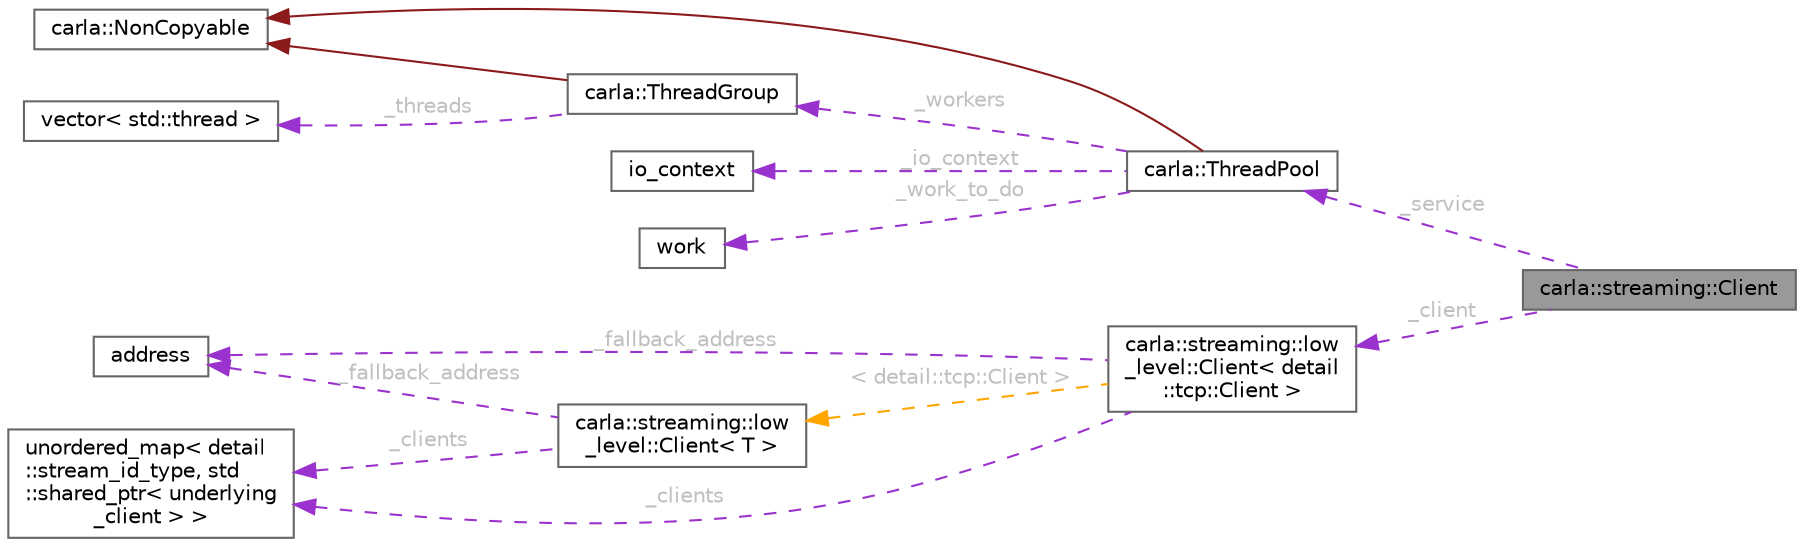 digraph "carla::streaming::Client"
{
 // INTERACTIVE_SVG=YES
 // LATEX_PDF_SIZE
  bgcolor="transparent";
  edge [fontname=Helvetica,fontsize=10,labelfontname=Helvetica,labelfontsize=10];
  node [fontname=Helvetica,fontsize=10,shape=box,height=0.2,width=0.4];
  rankdir="LR";
  Node1 [id="Node000001",label="carla::streaming::Client",height=0.2,width=0.4,color="gray40", fillcolor="grey60", style="filled", fontcolor="black",tooltip="A client able to subscribe to multiple streams."];
  Node2 -> Node1 [id="edge1_Node000001_Node000002",dir="back",color="darkorchid3",style="dashed",tooltip=" ",label=" _service",fontcolor="grey" ];
  Node2 [id="Node000002",label="carla::ThreadPool",height=0.2,width=0.4,color="gray40", fillcolor="white", style="filled",URL="$da/d72/classcarla_1_1ThreadPool.html",tooltip="A thread pool based on Boost.Asio's io context."];
  Node3 -> Node2 [id="edge2_Node000002_Node000003",dir="back",color="firebrick4",style="solid",tooltip=" "];
  Node3 [id="Node000003",label="carla::NonCopyable",height=0.2,width=0.4,color="gray40", fillcolor="white", style="filled",URL="$d4/d8b/classcarla_1_1NonCopyable.html",tooltip="Inherit (privately) to suppress copy/move construction and assignment."];
  Node4 -> Node2 [id="edge3_Node000002_Node000004",dir="back",color="darkorchid3",style="dashed",tooltip=" ",label=" _io_context",fontcolor="grey" ];
  Node4 [id="Node000004",label="io_context",height=0.2,width=0.4,color="gray40", fillcolor="white", style="filled",tooltip=" "];
  Node5 -> Node2 [id="edge4_Node000002_Node000005",dir="back",color="darkorchid3",style="dashed",tooltip=" ",label=" _work_to_do",fontcolor="grey" ];
  Node5 [id="Node000005",label="work",height=0.2,width=0.4,color="gray40", fillcolor="white", style="filled",tooltip=" "];
  Node6 -> Node2 [id="edge5_Node000002_Node000006",dir="back",color="darkorchid3",style="dashed",tooltip=" ",label=" _workers",fontcolor="grey" ];
  Node6 [id="Node000006",label="carla::ThreadGroup",height=0.2,width=0.4,color="gray40", fillcolor="white", style="filled",URL="$db/d71/classcarla_1_1ThreadGroup.html",tooltip=" "];
  Node3 -> Node6 [id="edge6_Node000006_Node000003",dir="back",color="firebrick4",style="solid",tooltip=" "];
  Node7 -> Node6 [id="edge7_Node000006_Node000007",dir="back",color="darkorchid3",style="dashed",tooltip=" ",label=" _threads",fontcolor="grey" ];
  Node7 [id="Node000007",label="vector\< std::thread \>",height=0.2,width=0.4,color="gray40", fillcolor="white", style="filled",tooltip=" "];
  Node8 -> Node1 [id="edge8_Node000001_Node000008",dir="back",color="darkorchid3",style="dashed",tooltip=" ",label=" _client",fontcolor="grey" ];
  Node8 [id="Node000008",label="carla::streaming::low\l_level::Client\< detail\l::tcp::Client \>",height=0.2,width=0.4,color="gray40", fillcolor="white", style="filled",URL="$da/d83/classcarla_1_1streaming_1_1low__level_1_1Client.html",tooltip=" "];
  Node9 -> Node8 [id="edge9_Node000008_Node000009",dir="back",color="darkorchid3",style="dashed",tooltip=" ",label=" _fallback_address",fontcolor="grey" ];
  Node9 [id="Node000009",label="address",height=0.2,width=0.4,color="gray40", fillcolor="white", style="filled",tooltip=" "];
  Node10 -> Node8 [id="edge10_Node000008_Node000010",dir="back",color="darkorchid3",style="dashed",tooltip=" ",label=" _clients",fontcolor="grey" ];
  Node10 [id="Node000010",label="unordered_map\< detail\l::stream_id_type, std\l::shared_ptr\< underlying\l_client \> \>",height=0.2,width=0.4,color="gray40", fillcolor="white", style="filled",tooltip=" "];
  Node11 -> Node8 [id="edge11_Node000008_Node000011",dir="back",color="orange",style="dashed",tooltip=" ",label=" \< detail::tcp::Client \>",fontcolor="grey" ];
  Node11 [id="Node000011",label="carla::streaming::low\l_level::Client\< T \>",height=0.2,width=0.4,color="gray40", fillcolor="white", style="filled",URL="$da/d83/classcarla_1_1streaming_1_1low__level_1_1Client.html",tooltip="A client able to subscribe to multiple streams."];
  Node9 -> Node11 [id="edge12_Node000011_Node000009",dir="back",color="darkorchid3",style="dashed",tooltip=" ",label=" _fallback_address",fontcolor="grey" ];
  Node10 -> Node11 [id="edge13_Node000011_Node000010",dir="back",color="darkorchid3",style="dashed",tooltip=" ",label=" _clients",fontcolor="grey" ];
}
